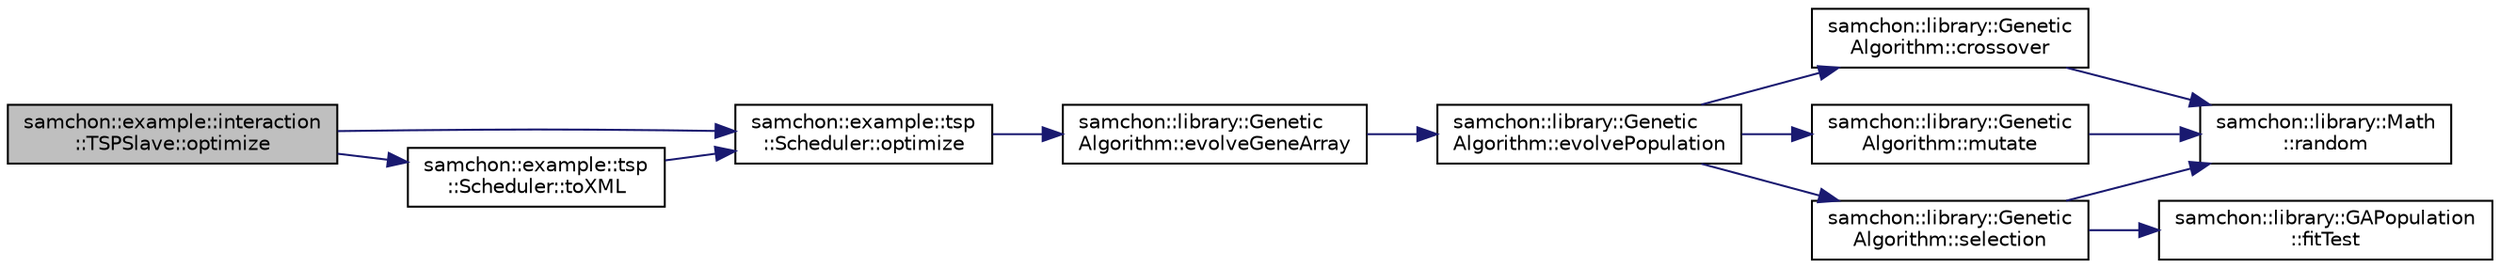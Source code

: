 digraph "samchon::example::interaction::TSPSlave::optimize"
{
  edge [fontname="Helvetica",fontsize="10",labelfontname="Helvetica",labelfontsize="10"];
  node [fontname="Helvetica",fontsize="10",shape=record];
  rankdir="LR";
  Node1 [label="samchon::example::interaction\l::TSPSlave::optimize",height=0.2,width=0.4,color="black", fillcolor="grey75", style="filled", fontcolor="black"];
  Node1 -> Node2 [color="midnightblue",fontsize="10",style="solid",fontname="Helvetica"];
  Node2 [label="samchon::example::tsp\l::Scheduler::optimize",height=0.2,width=0.4,color="black", fillcolor="white", style="filled",URL="$df/d27/classsamchon_1_1example_1_1tsp_1_1Scheduler.html#ab05011ccea2b8a923a82fec61183120d",tooltip="Derive optimized schedule. "];
  Node2 -> Node3 [color="midnightblue",fontsize="10",style="solid",fontname="Helvetica"];
  Node3 [label="samchon::library::Genetic\lAlgorithm::evolveGeneArray",height=0.2,width=0.4,color="black", fillcolor="white", style="filled",URL="$d5/d28/classsamchon_1_1library_1_1GeneticAlgorithm.html#a09d14f4275c309f08d74ffa09b6dd69f",tooltip="Evolve a GeneArray. "];
  Node3 -> Node4 [color="midnightblue",fontsize="10",style="solid",fontname="Helvetica"];
  Node4 [label="samchon::library::Genetic\lAlgorithm::evolvePopulation",height=0.2,width=0.4,color="black", fillcolor="white", style="filled",URL="$d5/d28/classsamchon_1_1library_1_1GeneticAlgorithm.html#a05e5330e7d893ce9b3381fcf15f2885f",tooltip="Evolve population, a mass of GeneArray(es) "];
  Node4 -> Node5 [color="midnightblue",fontsize="10",style="solid",fontname="Helvetica"];
  Node5 [label="samchon::library::Genetic\lAlgorithm::selection",height=0.2,width=0.4,color="black", fillcolor="white", style="filled",URL="$d5/d28/classsamchon_1_1library_1_1GeneticAlgorithm.html#ac74b64ef0d4836264b3a417f4e168168",tooltip="Select the best GeneArray in population from tournament. "];
  Node5 -> Node6 [color="midnightblue",fontsize="10",style="solid",fontname="Helvetica"];
  Node6 [label="samchon::library::Math\l::random",height=0.2,width=0.4,color="black", fillcolor="white", style="filled",URL="$de/d8f/classsamchon_1_1library_1_1Math.html#aad7c9ffe2051330126b3a85c8164e21b",tooltip="Get a random value. "];
  Node5 -> Node7 [color="midnightblue",fontsize="10",style="solid",fontname="Helvetica"];
  Node7 [label="samchon::library::GAPopulation\l::fitTest",height=0.2,width=0.4,color="black", fillcolor="white", style="filled",URL="$d8/dcd/classsamchon_1_1library_1_1GAPopulation.html#abcdc1b706c7bfcc9ae638697c84d5add",tooltip="Test fitness of each GeneArray in the population. "];
  Node4 -> Node8 [color="midnightblue",fontsize="10",style="solid",fontname="Helvetica"];
  Node8 [label="samchon::library::Genetic\lAlgorithm::crossover",height=0.2,width=0.4,color="black", fillcolor="white", style="filled",URL="$d5/d28/classsamchon_1_1library_1_1GeneticAlgorithm.html#ab791f1bdc1de507aaffe1a9d716905d9",tooltip="Create a new GeneArray by crossing over two GeneArray(s) "];
  Node8 -> Node6 [color="midnightblue",fontsize="10",style="solid",fontname="Helvetica"];
  Node4 -> Node9 [color="midnightblue",fontsize="10",style="solid",fontname="Helvetica"];
  Node9 [label="samchon::library::Genetic\lAlgorithm::mutate",height=0.2,width=0.4,color="black", fillcolor="white", style="filled",URL="$d5/d28/classsamchon_1_1library_1_1GeneticAlgorithm.html#a46bb73cd005b2edbfed1b923c95dc2e6",tooltip="Cause a mutation on the GeneArray. "];
  Node9 -> Node6 [color="midnightblue",fontsize="10",style="solid",fontname="Helvetica"];
  Node1 -> Node10 [color="midnightblue",fontsize="10",style="solid",fontname="Helvetica"];
  Node10 [label="samchon::example::tsp\l::Scheduler::toXML",height=0.2,width=0.4,color="black", fillcolor="white", style="filled",URL="$df/d27/classsamchon_1_1example_1_1tsp_1_1Scheduler.html#aad257fe927c963c00c38a29cc8e0d55e",tooltip="Get an XML object represents the Entity. "];
  Node10 -> Node2 [color="midnightblue",fontsize="10",style="solid",fontname="Helvetica"];
}
